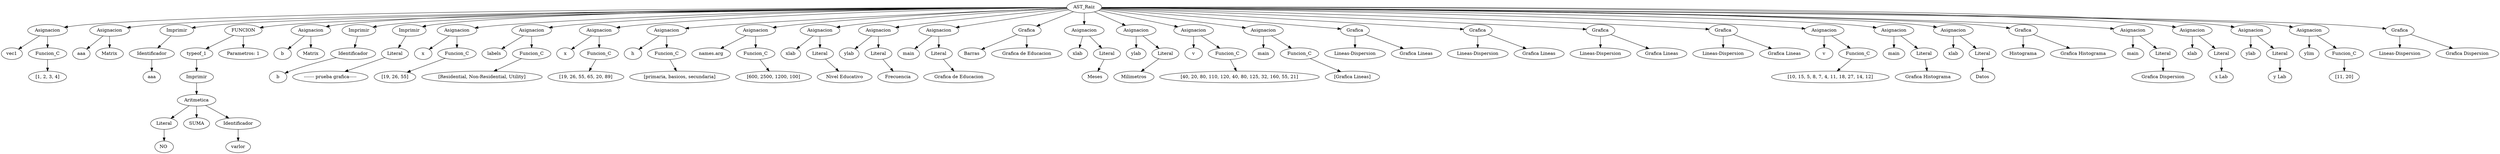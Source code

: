 digraph AST {
nodo1 [label="AST_Raiz"];
nodo2 [label="Asignacion"];
nodo1 -> nodo2;
nodo3 [label="vec1"];
nodo2 -> nodo3;
nodo4 [label="Funcion_C"];
nodo2 -> nodo4;
nodo5 [label="[1, 2, 3, 4]"];
nodo4 -> nodo5;
nodo6 [label="Asignacion"];
nodo1 -> nodo6;
nodo7 [label="aaa"];
nodo6 -> nodo7;
nodo8 [label="Matrix"];
nodo6 -> nodo8;
nodo9 [label="Imprimir"];
nodo1 -> nodo9;
nodo10 [label="Identificador"];
nodo9 -> nodo10;
nodo11 [label="aaa"];
nodo10 -> nodo11;
nodo12 [label="FUNCION"];
nodo1 -> nodo12;
nodo13 [label="typeof_1"];
nodo12 -> nodo13;
nodo14 [label="Parametros: 1"];
nodo12 -> nodo14;
nodo15 [label="Imprimir"];
nodo13 -> nodo15;
nodo16 [label="Aritmetica"];
nodo15 -> nodo16;
nodo17 [label="Literal"];
nodo16 -> nodo17;
nodo18 [label="NO "];
nodo17 -> nodo18;
nodo19 [label="SUMA"];
nodo16 -> nodo19;
nodo20 [label="Identificador"];
nodo16 -> nodo20;
nodo21 [label="varlor"];
nodo20 -> nodo21;
nodo22 [label="Asignacion"];
nodo1 -> nodo22;
nodo23 [label="b"];
nodo22 -> nodo23;
nodo24 [label="Matrix"];
nodo22 -> nodo24;
nodo25 [label="Imprimir"];
nodo1 -> nodo25;
nodo26 [label="Identificador"];
nodo25 -> nodo26;
nodo27 [label="b"];
nodo26 -> nodo27;
nodo28 [label="Imprimir"];
nodo1 -> nodo28;
nodo29 [label="Literal"];
nodo28 -> nodo29;
nodo30 [label="------- prueba grafica-----"];
nodo29 -> nodo30;
nodo31 [label="Asignacion"];
nodo1 -> nodo31;
nodo32 [label="x"];
nodo31 -> nodo32;
nodo33 [label="Funcion_C"];
nodo31 -> nodo33;
nodo34 [label="[19, 26, 55]"];
nodo33 -> nodo34;
nodo35 [label="Asignacion"];
nodo1 -> nodo35;
nodo36 [label="labels"];
nodo35 -> nodo36;
nodo37 [label="Funcion_C"];
nodo35 -> nodo37;
nodo38 [label="[Residential, Non-Residential, Utility]"];
nodo37 -> nodo38;
nodo39 [label="Asignacion"];
nodo1 -> nodo39;
nodo40 [label="x"];
nodo39 -> nodo40;
nodo41 [label="Funcion_C"];
nodo39 -> nodo41;
nodo42 [label="[19, 26, 55, 65, 20, 89]"];
nodo41 -> nodo42;
nodo43 [label="Asignacion"];
nodo1 -> nodo43;
nodo44 [label="h"];
nodo43 -> nodo44;
nodo45 [label="Funcion_C"];
nodo43 -> nodo45;
nodo46 [label="[primaria, basicos, secundaria]"];
nodo45 -> nodo46;
nodo47 [label="Asignacion"];
nodo1 -> nodo47;
nodo48 [label="names.arg"];
nodo47 -> nodo48;
nodo49 [label="Funcion_C"];
nodo47 -> nodo49;
nodo50 [label="[600, 2500, 1200, 100]"];
nodo49 -> nodo50;
nodo51 [label="Asignacion"];
nodo1 -> nodo51;
nodo52 [label="xlab"];
nodo51 -> nodo52;
nodo53 [label="Literal"];
nodo51 -> nodo53;
nodo54 [label="Nivel Educativo"];
nodo53 -> nodo54;
nodo55 [label="Asignacion"];
nodo1 -> nodo55;
nodo56 [label="ylab"];
nodo55 -> nodo56;
nodo57 [label="Literal"];
nodo55 -> nodo57;
nodo58 [label="Frecuencia"];
nodo57 -> nodo58;
nodo59 [label="Asignacion"];
nodo1 -> nodo59;
nodo60 [label="main"];
nodo59 -> nodo60;
nodo61 [label="Literal"];
nodo59 -> nodo61;
nodo62 [label="Grafica de Educacion"];
nodo61 -> nodo62;
nodo63 [label="Grafica"];
nodo1 -> nodo63;
nodo64 [label="Barras"];
nodo63 -> nodo64;
nodo65 [label="Grafica de Educacion"];
nodo63 -> nodo65;
nodo66 [label="Asignacion"];
nodo1 -> nodo66;
nodo67 [label="xlab"];
nodo66 -> nodo67;
nodo68 [label="Literal"];
nodo66 -> nodo68;
nodo69 [label="Meses"];
nodo68 -> nodo69;
nodo70 [label="Asignacion"];
nodo1 -> nodo70;
nodo71 [label="ylab"];
nodo70 -> nodo71;
nodo72 [label="Literal"];
nodo70 -> nodo72;
nodo73 [label="Milimetros"];
nodo72 -> nodo73;
nodo74 [label="Asignacion"];
nodo1 -> nodo74;
nodo75 [label="v"];
nodo74 -> nodo75;
nodo76 [label="Funcion_C"];
nodo74 -> nodo76;
nodo77 [label="[40, 20, 80, 110, 120, 40, 80, 125, 32, 160, 55, 21]"];
nodo76 -> nodo77;
nodo78 [label="Asignacion"];
nodo1 -> nodo78;
nodo79 [label="main"];
nodo78 -> nodo79;
nodo80 [label="Funcion_C"];
nodo78 -> nodo80;
nodo81 [label="[Grafica Lineas]"];
nodo80 -> nodo81;
nodo82 [label="Grafica"];
nodo1 -> nodo82;
nodo83 [label="Lineas-Dispersion"];
nodo82 -> nodo83;
nodo84 [label="Grafica Lineas"];
nodo82 -> nodo84;
nodo85 [label="Grafica"];
nodo1 -> nodo85;
nodo86 [label="Lineas-Dispersion"];
nodo85 -> nodo86;
nodo87 [label="Grafica Lineas"];
nodo85 -> nodo87;
nodo88 [label="Grafica"];
nodo1 -> nodo88;
nodo89 [label="Lineas-Dispersion"];
nodo88 -> nodo89;
nodo90 [label="Grafica Lineas"];
nodo88 -> nodo90;
nodo91 [label="Grafica"];
nodo1 -> nodo91;
nodo92 [label="Lineas-Dispersion"];
nodo91 -> nodo92;
nodo93 [label="Grafica Lineas"];
nodo91 -> nodo93;
nodo94 [label="Asignacion"];
nodo1 -> nodo94;
nodo95 [label="v"];
nodo94 -> nodo95;
nodo96 [label="Funcion_C"];
nodo94 -> nodo96;
nodo97 [label="[10, 15, 5, 8, 7, 4, 11, 18, 27, 14, 12]"];
nodo96 -> nodo97;
nodo98 [label="Asignacion"];
nodo1 -> nodo98;
nodo99 [label="main"];
nodo98 -> nodo99;
nodo100 [label="Literal"];
nodo98 -> nodo100;
nodo101 [label="Grafica Histograma"];
nodo100 -> nodo101;
nodo102 [label="Asignacion"];
nodo1 -> nodo102;
nodo103 [label="xlab"];
nodo102 -> nodo103;
nodo104 [label="Literal"];
nodo102 -> nodo104;
nodo105 [label="Datos"];
nodo104 -> nodo105;
nodo106 [label="Grafica"];
nodo1 -> nodo106;
nodo107 [label="Histograma"];
nodo106 -> nodo107;
nodo108 [label="Grafica Histograma"];
nodo106 -> nodo108;
nodo109 [label="Asignacion"];
nodo1 -> nodo109;
nodo110 [label="main"];
nodo109 -> nodo110;
nodo111 [label="Literal"];
nodo109 -> nodo111;
nodo112 [label="Grafica Dispersion"];
nodo111 -> nodo112;
nodo113 [label="Asignacion"];
nodo1 -> nodo113;
nodo114 [label="xlab"];
nodo113 -> nodo114;
nodo115 [label="Literal"];
nodo113 -> nodo115;
nodo116 [label="x Lab"];
nodo115 -> nodo116;
nodo117 [label="Asignacion"];
nodo1 -> nodo117;
nodo118 [label="ylab"];
nodo117 -> nodo118;
nodo119 [label="Literal"];
nodo117 -> nodo119;
nodo120 [label="y Lab"];
nodo119 -> nodo120;
nodo121 [label="Asignacion"];
nodo1 -> nodo121;
nodo122 [label="ylim"];
nodo121 -> nodo122;
nodo123 [label="Funcion_C"];
nodo121 -> nodo123;
nodo124 [label="[11, 20]"];
nodo123 -> nodo124;
nodo125 [label="Grafica"];
nodo1 -> nodo125;
nodo126 [label="Lineas-Dispersion"];
nodo125 -> nodo126;
nodo127 [label="Grafica Dispersion"];
nodo125 -> nodo127;
}
